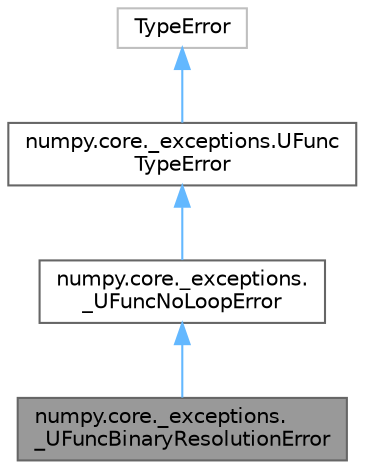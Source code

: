 digraph "numpy.core._exceptions._UFuncBinaryResolutionError"
{
 // LATEX_PDF_SIZE
  bgcolor="transparent";
  edge [fontname=Helvetica,fontsize=10,labelfontname=Helvetica,labelfontsize=10];
  node [fontname=Helvetica,fontsize=10,shape=box,height=0.2,width=0.4];
  Node1 [id="Node000001",label="numpy.core._exceptions.\l_UFuncBinaryResolutionError",height=0.2,width=0.4,color="gray40", fillcolor="grey60", style="filled", fontcolor="black",tooltip=" "];
  Node2 -> Node1 [id="edge1_Node000001_Node000002",dir="back",color="steelblue1",style="solid",tooltip=" "];
  Node2 [id="Node000002",label="numpy.core._exceptions.\l_UFuncNoLoopError",height=0.2,width=0.4,color="gray40", fillcolor="white", style="filled",URL="$d8/d90/classnumpy_1_1core_1_1__exceptions_1_1__UFuncNoLoopError.html",tooltip=" "];
  Node3 -> Node2 [id="edge2_Node000002_Node000003",dir="back",color="steelblue1",style="solid",tooltip=" "];
  Node3 [id="Node000003",label="numpy.core._exceptions.UFunc\lTypeError",height=0.2,width=0.4,color="gray40", fillcolor="white", style="filled",URL="$d3/d0b/classnumpy_1_1core_1_1__exceptions_1_1UFuncTypeError.html",tooltip=" "];
  Node4 -> Node3 [id="edge3_Node000003_Node000004",dir="back",color="steelblue1",style="solid",tooltip=" "];
  Node4 [id="Node000004",label="TypeError",height=0.2,width=0.4,color="grey75", fillcolor="white", style="filled",URL="$dd/d00/classTypeError.html",tooltip=" "];
}
